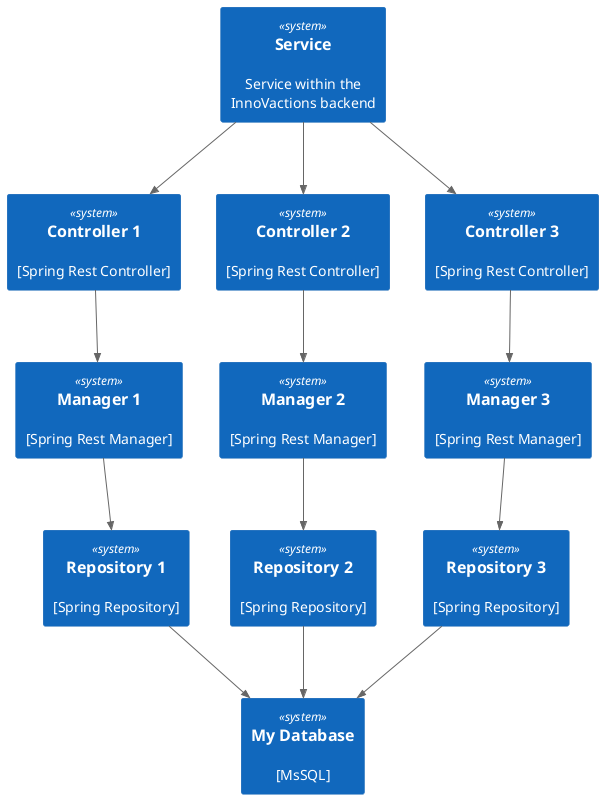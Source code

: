 @startuml
!include <C4/C4_Container>


System(service, Service , Service within the InnoVactions backend)

System(controller1, Controller 1, [Spring Rest Controller])
System(controller2, Controller 2, [Spring Rest Controller])
System(controller3, Controller 3, [Spring Rest Controller])

System(manager1, Manager 1, [Spring Rest Manager])
System(manager2, Manager 2, [Spring Rest Manager])
System(manager3, Manager 3, [Spring Rest Manager])

System(repo1, Repository 1, [Spring Repository])
System(repo2, Repository 2, [Spring Repository])
System(repo3, Repository 3, [Spring Repository])

System(db, "My Database", "[MsSQL]")

Rel(service, controller1,)
Rel(service, controller2,)
Rel(service, controller3,)

Rel(controller1, manager1,)
Rel(controller2, manager2,)
Rel(controller3, manager3,)

Rel(manager1, repo1,)
Rel(manager2, repo2,)
Rel(manager3, repo3,)

Rel(repo1 , db,)
Rel(repo2 , db,)
Rel(repo3 , db,)

@enduml